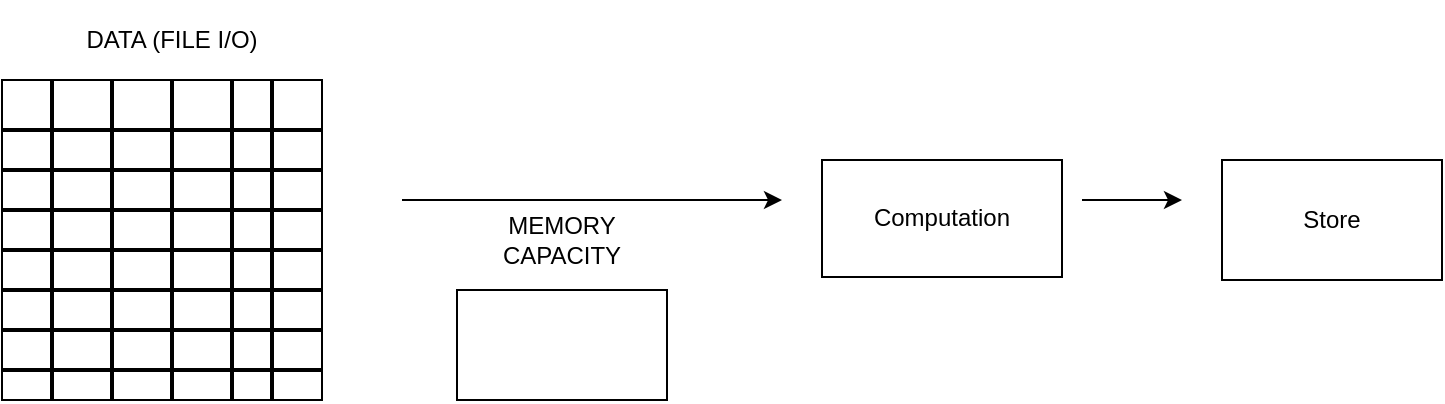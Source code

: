 <mxfile version="18.0.6" type="github" pages="2">
  <diagram id="Z8lrXqX6yz6kbstdvlWV" name="Page-1">
    <mxGraphModel dx="1186" dy="739" grid="1" gridSize="10" guides="1" tooltips="1" connect="1" arrows="1" fold="1" page="1" pageScale="1" pageWidth="850" pageHeight="1100" math="0" shadow="0">
      <root>
        <mxCell id="0" />
        <mxCell id="1" parent="0" />
        <mxCell id="DNKauuISbZqUbP9dJeQv-32" value="" style="whiteSpace=wrap;html=1;aspect=fixed;" vertex="1" parent="1">
          <mxGeometry x="70" y="140" width="160" height="160" as="geometry" />
        </mxCell>
        <mxCell id="DNKauuISbZqUbP9dJeQv-37" value="" style="line;strokeWidth=2;direction=south;html=1;" vertex="1" parent="1">
          <mxGeometry x="150" y="140" width="10" height="160" as="geometry" />
        </mxCell>
        <mxCell id="DNKauuISbZqUbP9dJeQv-39" value="" style="line;strokeWidth=2;direction=south;html=1;" vertex="1" parent="1">
          <mxGeometry x="180" y="140" width="10" height="160" as="geometry" />
        </mxCell>
        <mxCell id="DNKauuISbZqUbP9dJeQv-40" value="" style="line;strokeWidth=2;direction=south;html=1;" vertex="1" parent="1">
          <mxGeometry x="120" y="140" width="10" height="160" as="geometry" />
        </mxCell>
        <mxCell id="DNKauuISbZqUbP9dJeQv-41" value="" style="line;strokeWidth=2;direction=south;html=1;" vertex="1" parent="1">
          <mxGeometry x="90" y="140" width="10" height="160" as="geometry" />
        </mxCell>
        <mxCell id="DNKauuISbZqUbP9dJeQv-42" value="" style="line;strokeWidth=2;direction=south;html=1;" vertex="1" parent="1">
          <mxGeometry x="200" y="140" width="10" height="160" as="geometry" />
        </mxCell>
        <mxCell id="DNKauuISbZqUbP9dJeQv-43" value="" style="line;strokeWidth=2;html=1;" vertex="1" parent="1">
          <mxGeometry x="70" y="160" width="160" height="10" as="geometry" />
        </mxCell>
        <mxCell id="DNKauuISbZqUbP9dJeQv-44" value="" style="line;strokeWidth=2;html=1;" vertex="1" parent="1">
          <mxGeometry x="70" y="180" width="160" height="10" as="geometry" />
        </mxCell>
        <mxCell id="DNKauuISbZqUbP9dJeQv-45" value="" style="line;strokeWidth=2;html=1;" vertex="1" parent="1">
          <mxGeometry x="70" y="200" width="160" height="10" as="geometry" />
        </mxCell>
        <mxCell id="DNKauuISbZqUbP9dJeQv-47" value="" style="line;strokeWidth=2;html=1;" vertex="1" parent="1">
          <mxGeometry x="70" y="280" width="160" height="10" as="geometry" />
        </mxCell>
        <mxCell id="DNKauuISbZqUbP9dJeQv-49" value="" style="line;strokeWidth=2;html=1;" vertex="1" parent="1">
          <mxGeometry x="70" y="220" width="160" height="10" as="geometry" />
        </mxCell>
        <mxCell id="DNKauuISbZqUbP9dJeQv-50" value="" style="line;strokeWidth=2;html=1;" vertex="1" parent="1">
          <mxGeometry x="70" y="260" width="160" height="10" as="geometry" />
        </mxCell>
        <mxCell id="DNKauuISbZqUbP9dJeQv-51" value="" style="line;strokeWidth=2;html=1;" vertex="1" parent="1">
          <mxGeometry x="70" y="240" width="160" height="10" as="geometry" />
        </mxCell>
        <mxCell id="DNKauuISbZqUbP9dJeQv-104" value="" style="rounded=0;whiteSpace=wrap;html=1;fillColor=#FFFFFF;" vertex="1" parent="1">
          <mxGeometry x="297.5" y="245" width="105" height="55" as="geometry" />
        </mxCell>
        <mxCell id="DNKauuISbZqUbP9dJeQv-105" value="DATA (FILE I/O)" style="text;html=1;strokeColor=none;fillColor=none;align=center;verticalAlign=middle;whiteSpace=wrap;rounded=0;" vertex="1" parent="1">
          <mxGeometry x="110" y="100" width="90" height="40" as="geometry" />
        </mxCell>
        <mxCell id="DNKauuISbZqUbP9dJeQv-106" value="MEMORY CAPACITY" style="text;html=1;strokeColor=none;fillColor=none;align=center;verticalAlign=middle;whiteSpace=wrap;rounded=0;" vertex="1" parent="1">
          <mxGeometry x="320" y="205" width="60" height="30" as="geometry" />
        </mxCell>
        <mxCell id="DNKauuISbZqUbP9dJeQv-108" value="" style="endArrow=classic;html=1;rounded=0;" edge="1" parent="1">
          <mxGeometry width="50" height="50" relative="1" as="geometry">
            <mxPoint x="270" y="200" as="sourcePoint" />
            <mxPoint x="460" y="200" as="targetPoint" />
          </mxGeometry>
        </mxCell>
        <mxCell id="DNKauuISbZqUbP9dJeQv-109" value="Computation" style="rounded=0;whiteSpace=wrap;html=1;fillColor=#FFFFFF;" vertex="1" parent="1">
          <mxGeometry x="480" y="180" width="120" height="58.5" as="geometry" />
        </mxCell>
        <mxCell id="DNKauuISbZqUbP9dJeQv-110" value="Store" style="rounded=0;whiteSpace=wrap;html=1;fillColor=#FFFFFF;" vertex="1" parent="1">
          <mxGeometry x="680" y="180" width="110" height="60" as="geometry" />
        </mxCell>
        <mxCell id="DNKauuISbZqUbP9dJeQv-120" value="" style="endArrow=classic;html=1;rounded=0;" edge="1" parent="1">
          <mxGeometry width="50" height="50" relative="1" as="geometry">
            <mxPoint x="610" y="200" as="sourcePoint" />
            <mxPoint x="660" y="200" as="targetPoint" />
          </mxGeometry>
        </mxCell>
      </root>
    </mxGraphModel>
  </diagram>
  <diagram id="1ztoNeXD7PFyYtZOvBii" name="Page-2">
    <mxGraphModel dx="1186" dy="739" grid="1" gridSize="10" guides="1" tooltips="1" connect="1" arrows="1" fold="1" page="1" pageScale="1" pageWidth="850" pageHeight="1100" math="0" shadow="0">
      <root>
        <mxCell id="0" />
        <mxCell id="1" parent="0" />
        <mxCell id="meZO_XbOZz5BcoeDTbPu-1" value="" style="rounded=0;whiteSpace=wrap;html=1;" vertex="1" parent="1">
          <mxGeometry x="210" y="250" width="25" height="20" as="geometry" />
        </mxCell>
        <mxCell id="meZO_XbOZz5BcoeDTbPu-2" value="" style="rounded=0;whiteSpace=wrap;html=1;" vertex="1" parent="1">
          <mxGeometry x="210" y="210" width="25" height="20" as="geometry" />
        </mxCell>
        <mxCell id="meZO_XbOZz5BcoeDTbPu-3" value="" style="rounded=0;whiteSpace=wrap;html=1;" vertex="1" parent="1">
          <mxGeometry x="210" y="290" width="25" height="20" as="geometry" />
        </mxCell>
        <mxCell id="meZO_XbOZz5BcoeDTbPu-4" value="" style="rounded=0;whiteSpace=wrap;html=1;fillColor=#FF3333;" vertex="1" parent="1">
          <mxGeometry x="210" y="170" width="25" height="20" as="geometry" />
        </mxCell>
        <mxCell id="meZO_XbOZz5BcoeDTbPu-5" value="" style="rounded=0;whiteSpace=wrap;html=1;" vertex="1" parent="1">
          <mxGeometry x="50" y="250" width="25" height="20" as="geometry" />
        </mxCell>
        <mxCell id="meZO_XbOZz5BcoeDTbPu-6" value="" style="rounded=0;whiteSpace=wrap;html=1;" vertex="1" parent="1">
          <mxGeometry x="50" y="210" width="25" height="20" as="geometry" />
        </mxCell>
        <mxCell id="meZO_XbOZz5BcoeDTbPu-7" value="" style="rounded=0;whiteSpace=wrap;html=1;" vertex="1" parent="1">
          <mxGeometry x="50" y="290" width="25" height="20" as="geometry" />
        </mxCell>
        <mxCell id="meZO_XbOZz5BcoeDTbPu-8" value="" style="rounded=0;whiteSpace=wrap;html=1;" vertex="1" parent="1">
          <mxGeometry x="50" y="170" width="25" height="20" as="geometry" />
        </mxCell>
        <mxCell id="meZO_XbOZz5BcoeDTbPu-9" value="" style="rounded=0;whiteSpace=wrap;html=1;" vertex="1" parent="1">
          <mxGeometry x="100" y="250" width="25" height="20" as="geometry" />
        </mxCell>
        <mxCell id="meZO_XbOZz5BcoeDTbPu-10" value="" style="rounded=0;whiteSpace=wrap;html=1;" vertex="1" parent="1">
          <mxGeometry x="100" y="210" width="25" height="20" as="geometry" />
        </mxCell>
        <mxCell id="meZO_XbOZz5BcoeDTbPu-11" value="" style="rounded=0;whiteSpace=wrap;html=1;" vertex="1" parent="1">
          <mxGeometry x="100" y="290" width="25" height="20" as="geometry" />
        </mxCell>
        <mxCell id="meZO_XbOZz5BcoeDTbPu-12" value="" style="rounded=0;whiteSpace=wrap;html=1;" vertex="1" parent="1">
          <mxGeometry x="100" y="170" width="25" height="20" as="geometry" />
        </mxCell>
        <mxCell id="meZO_XbOZz5BcoeDTbPu-13" value="" style="rounded=0;whiteSpace=wrap;html=1;" vertex="1" parent="1">
          <mxGeometry x="150" y="250" width="25" height="20" as="geometry" />
        </mxCell>
        <mxCell id="meZO_XbOZz5BcoeDTbPu-14" value="" style="rounded=0;whiteSpace=wrap;html=1;" vertex="1" parent="1">
          <mxGeometry x="150" y="210" width="25" height="20" as="geometry" />
        </mxCell>
        <mxCell id="meZO_XbOZz5BcoeDTbPu-15" value="" style="rounded=0;whiteSpace=wrap;html=1;" vertex="1" parent="1">
          <mxGeometry x="150" y="290" width="25" height="20" as="geometry" />
        </mxCell>
        <mxCell id="meZO_XbOZz5BcoeDTbPu-16" value="" style="rounded=0;whiteSpace=wrap;html=1;" vertex="1" parent="1">
          <mxGeometry x="150" y="170" width="25" height="20" as="geometry" />
        </mxCell>
        <mxCell id="meZO_XbOZz5BcoeDTbPu-17" value="" style="rounded=0;whiteSpace=wrap;html=1;fillColor=#FFFFFF;" vertex="1" parent="1">
          <mxGeometry x="287.5" y="225" width="105" height="55" as="geometry" />
        </mxCell>
        <mxCell id="meZO_XbOZz5BcoeDTbPu-18" value="MEMORY CAPACITY" style="text;html=1;strokeColor=none;fillColor=none;align=center;verticalAlign=middle;whiteSpace=wrap;rounded=0;" vertex="1" parent="1">
          <mxGeometry x="310" y="185" width="60" height="30" as="geometry" />
        </mxCell>
        <mxCell id="meZO_XbOZz5BcoeDTbPu-19" value="" style="endArrow=classic;html=1;rounded=0;" edge="1" parent="1">
          <mxGeometry width="50" height="50" relative="1" as="geometry">
            <mxPoint x="260" y="180" as="sourcePoint" />
            <mxPoint x="450" y="180" as="targetPoint" />
          </mxGeometry>
        </mxCell>
        <mxCell id="meZO_XbOZz5BcoeDTbPu-20" value="Stream Computation" style="rounded=0;whiteSpace=wrap;html=1;fillColor=#FFFFFF;" vertex="1" parent="1">
          <mxGeometry x="460" y="150" width="120" height="60" as="geometry" />
        </mxCell>
        <mxCell id="meZO_XbOZz5BcoeDTbPu-21" value="Store" style="rounded=0;whiteSpace=wrap;html=1;fillColor=#FFFFFF;" vertex="1" parent="1">
          <mxGeometry x="650" y="150" width="120" height="60" as="geometry" />
        </mxCell>
        <mxCell id="meZO_XbOZz5BcoeDTbPu-22" value="Tile" style="text;html=1;strokeColor=none;fillColor=none;align=center;verticalAlign=middle;whiteSpace=wrap;rounded=0;" vertex="1" parent="1">
          <mxGeometry x="192.5" y="130" width="60" height="30" as="geometry" />
        </mxCell>
        <mxCell id="meZO_XbOZz5BcoeDTbPu-23" value="" style="endArrow=classic;html=1;rounded=0;" edge="1" parent="1">
          <mxGeometry width="50" height="50" relative="1" as="geometry">
            <mxPoint x="590" y="179.5" as="sourcePoint" />
            <mxPoint x="640" y="179.5" as="targetPoint" />
          </mxGeometry>
        </mxCell>
      </root>
    </mxGraphModel>
  </diagram>
</mxfile>

